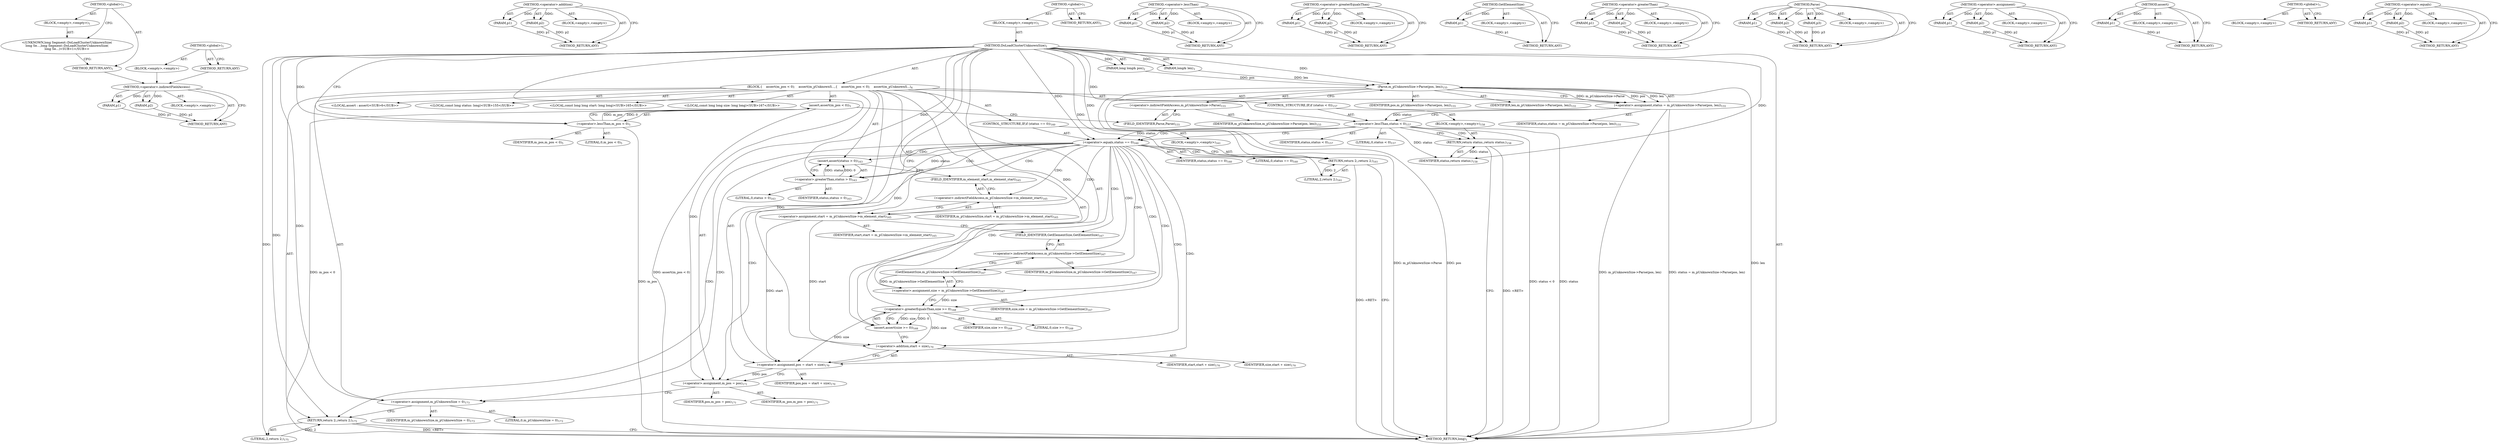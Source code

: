 digraph "&lt;global&gt;" {
vulnerable_117 [label=<(METHOD,&lt;operator&gt;.indirectFieldAccess)>];
vulnerable_118 [label=<(PARAM,p1)>];
vulnerable_119 [label=<(PARAM,p2)>];
vulnerable_120 [label=<(BLOCK,&lt;empty&gt;,&lt;empty&gt;)>];
vulnerable_121 [label=<(METHOD_RETURN,ANY)>];
vulnerable_141 [label=<(METHOD,&lt;operator&gt;.addition)>];
vulnerable_142 [label=<(PARAM,p1)>];
vulnerable_143 [label=<(PARAM,p2)>];
vulnerable_144 [label=<(BLOCK,&lt;empty&gt;,&lt;empty&gt;)>];
vulnerable_145 [label=<(METHOD_RETURN,ANY)>];
vulnerable_6 [label=<(METHOD,&lt;global&gt;)<SUB>1</SUB>>];
vulnerable_7 [label=<(BLOCK,&lt;empty&gt;,&lt;empty&gt;)<SUB>1</SUB>>];
vulnerable_8 [label=<(METHOD,DoLoadClusterUnknownSize)<SUB>1</SUB>>];
vulnerable_9 [label=<(PARAM,long long&amp; pos)<SUB>2</SUB>>];
vulnerable_10 [label=<(PARAM,long&amp; len)<SUB>3</SUB>>];
vulnerable_11 [label=<(BLOCK,{
    assert(m_pos &lt; 0);
    assert(m_pUnknownS...,{
    assert(m_pos &lt; 0);
    assert(m_pUnknownS...)<SUB>4</SUB>>];
vulnerable_12 [label=<(assert,assert(m_pos &lt; 0))<SUB>5</SUB>>];
vulnerable_13 [label=<(&lt;operator&gt;.lessThan,m_pos &lt; 0)<SUB>5</SUB>>];
vulnerable_14 [label=<(IDENTIFIER,m_pos,m_pos &lt; 0)<SUB>5</SUB>>];
vulnerable_15 [label=<(LITERAL,0,m_pos &lt; 0)<SUB>5</SUB>>];
vulnerable_16 [label="<(LOCAL,assert : assert)<SUB>6</SUB>>"];
vulnerable_17 [label="<(LOCAL,const long status: long)<SUB>155</SUB>>"];
vulnerable_18 [label=<(&lt;operator&gt;.assignment,status = m_pUnknownSize-&gt;Parse(pos, len))<SUB>155</SUB>>];
vulnerable_19 [label=<(IDENTIFIER,status,status = m_pUnknownSize-&gt;Parse(pos, len))<SUB>155</SUB>>];
vulnerable_20 [label=<(Parse,m_pUnknownSize-&gt;Parse(pos, len))<SUB>155</SUB>>];
vulnerable_21 [label=<(&lt;operator&gt;.indirectFieldAccess,m_pUnknownSize-&gt;Parse)<SUB>155</SUB>>];
vulnerable_22 [label=<(IDENTIFIER,m_pUnknownSize,m_pUnknownSize-&gt;Parse(pos, len))<SUB>155</SUB>>];
vulnerable_23 [label=<(FIELD_IDENTIFIER,Parse,Parse)<SUB>155</SUB>>];
vulnerable_24 [label=<(IDENTIFIER,pos,m_pUnknownSize-&gt;Parse(pos, len))<SUB>155</SUB>>];
vulnerable_25 [label=<(IDENTIFIER,len,m_pUnknownSize-&gt;Parse(pos, len))<SUB>155</SUB>>];
vulnerable_26 [label=<(CONTROL_STRUCTURE,IF,if (status &lt; 0))<SUB>157</SUB>>];
vulnerable_27 [label=<(&lt;operator&gt;.lessThan,status &lt; 0)<SUB>157</SUB>>];
vulnerable_28 [label=<(IDENTIFIER,status,status &lt; 0)<SUB>157</SUB>>];
vulnerable_29 [label=<(LITERAL,0,status &lt; 0)<SUB>157</SUB>>];
vulnerable_30 [label=<(BLOCK,&lt;empty&gt;,&lt;empty&gt;)<SUB>158</SUB>>];
vulnerable_31 [label=<(RETURN,return status;,return status;)<SUB>158</SUB>>];
vulnerable_32 [label=<(IDENTIFIER,status,return status;)<SUB>158</SUB>>];
vulnerable_33 [label=<(CONTROL_STRUCTURE,IF,if (status == 0))<SUB>160</SUB>>];
vulnerable_34 [label=<(&lt;operator&gt;.equals,status == 0)<SUB>160</SUB>>];
vulnerable_35 [label=<(IDENTIFIER,status,status == 0)<SUB>160</SUB>>];
vulnerable_36 [label=<(LITERAL,0,status == 0)<SUB>160</SUB>>];
vulnerable_37 [label=<(BLOCK,&lt;empty&gt;,&lt;empty&gt;)<SUB>161</SUB>>];
vulnerable_38 [label=<(RETURN,return 2;,return 2;)<SUB>161</SUB>>];
vulnerable_39 [label=<(LITERAL,2,return 2;)<SUB>161</SUB>>];
vulnerable_40 [label=<(assert,assert(status &gt; 0))<SUB>163</SUB>>];
vulnerable_41 [label=<(&lt;operator&gt;.greaterThan,status &gt; 0)<SUB>163</SUB>>];
vulnerable_42 [label=<(IDENTIFIER,status,status &gt; 0)<SUB>163</SUB>>];
vulnerable_43 [label=<(LITERAL,0,status &gt; 0)<SUB>163</SUB>>];
vulnerable_44 [label="<(LOCAL,const long long start: long long)<SUB>165</SUB>>"];
vulnerable_45 [label=<(&lt;operator&gt;.assignment,start = m_pUnknownSize-&gt;m_element_start)<SUB>165</SUB>>];
vulnerable_46 [label=<(IDENTIFIER,start,start = m_pUnknownSize-&gt;m_element_start)<SUB>165</SUB>>];
vulnerable_47 [label=<(&lt;operator&gt;.indirectFieldAccess,m_pUnknownSize-&gt;m_element_start)<SUB>165</SUB>>];
vulnerable_48 [label=<(IDENTIFIER,m_pUnknownSize,start = m_pUnknownSize-&gt;m_element_start)<SUB>165</SUB>>];
vulnerable_49 [label=<(FIELD_IDENTIFIER,m_element_start,m_element_start)<SUB>165</SUB>>];
vulnerable_50 [label="<(LOCAL,const long long size: long long)<SUB>167</SUB>>"];
vulnerable_51 [label=<(&lt;operator&gt;.assignment,size = m_pUnknownSize-&gt;GetElementSize())<SUB>167</SUB>>];
vulnerable_52 [label=<(IDENTIFIER,size,size = m_pUnknownSize-&gt;GetElementSize())<SUB>167</SUB>>];
vulnerable_53 [label=<(GetElementSize,m_pUnknownSize-&gt;GetElementSize())<SUB>167</SUB>>];
vulnerable_54 [label=<(&lt;operator&gt;.indirectFieldAccess,m_pUnknownSize-&gt;GetElementSize)<SUB>167</SUB>>];
vulnerable_55 [label=<(IDENTIFIER,m_pUnknownSize,m_pUnknownSize-&gt;GetElementSize())<SUB>167</SUB>>];
vulnerable_56 [label=<(FIELD_IDENTIFIER,GetElementSize,GetElementSize)<SUB>167</SUB>>];
vulnerable_57 [label=<(assert,assert(size &gt;= 0))<SUB>168</SUB>>];
vulnerable_58 [label=<(&lt;operator&gt;.greaterEqualsThan,size &gt;= 0)<SUB>168</SUB>>];
vulnerable_59 [label=<(IDENTIFIER,size,size &gt;= 0)<SUB>168</SUB>>];
vulnerable_60 [label=<(LITERAL,0,size &gt;= 0)<SUB>168</SUB>>];
vulnerable_61 [label=<(&lt;operator&gt;.assignment,pos = start + size)<SUB>170</SUB>>];
vulnerable_62 [label=<(IDENTIFIER,pos,pos = start + size)<SUB>170</SUB>>];
vulnerable_63 [label=<(&lt;operator&gt;.addition,start + size)<SUB>170</SUB>>];
vulnerable_64 [label=<(IDENTIFIER,start,start + size)<SUB>170</SUB>>];
vulnerable_65 [label=<(IDENTIFIER,size,start + size)<SUB>170</SUB>>];
vulnerable_66 [label=<(&lt;operator&gt;.assignment,m_pos = pos)<SUB>171</SUB>>];
vulnerable_67 [label=<(IDENTIFIER,m_pos,m_pos = pos)<SUB>171</SUB>>];
vulnerable_68 [label=<(IDENTIFIER,pos,m_pos = pos)<SUB>171</SUB>>];
vulnerable_69 [label=<(&lt;operator&gt;.assignment,m_pUnknownSize = 0)<SUB>173</SUB>>];
vulnerable_70 [label=<(IDENTIFIER,m_pUnknownSize,m_pUnknownSize = 0)<SUB>173</SUB>>];
vulnerable_71 [label=<(LITERAL,0,m_pUnknownSize = 0)<SUB>173</SUB>>];
vulnerable_72 [label=<(RETURN,return 2;,return 2;)<SUB>175</SUB>>];
vulnerable_73 [label=<(LITERAL,2,return 2;)<SUB>175</SUB>>];
vulnerable_74 [label=<(METHOD_RETURN,long)<SUB>1</SUB>>];
vulnerable_76 [label=<(METHOD_RETURN,ANY)<SUB>1</SUB>>];
vulnerable_101 [label=<(METHOD,&lt;operator&gt;.lessThan)>];
vulnerable_102 [label=<(PARAM,p1)>];
vulnerable_103 [label=<(PARAM,p2)>];
vulnerable_104 [label=<(BLOCK,&lt;empty&gt;,&lt;empty&gt;)>];
vulnerable_105 [label=<(METHOD_RETURN,ANY)>];
vulnerable_136 [label=<(METHOD,&lt;operator&gt;.greaterEqualsThan)>];
vulnerable_137 [label=<(PARAM,p1)>];
vulnerable_138 [label=<(PARAM,p2)>];
vulnerable_139 [label=<(BLOCK,&lt;empty&gt;,&lt;empty&gt;)>];
vulnerable_140 [label=<(METHOD_RETURN,ANY)>];
vulnerable_132 [label=<(METHOD,GetElementSize)>];
vulnerable_133 [label=<(PARAM,p1)>];
vulnerable_134 [label=<(BLOCK,&lt;empty&gt;,&lt;empty&gt;)>];
vulnerable_135 [label=<(METHOD_RETURN,ANY)>];
vulnerable_127 [label=<(METHOD,&lt;operator&gt;.greaterThan)>];
vulnerable_128 [label=<(PARAM,p1)>];
vulnerable_129 [label=<(PARAM,p2)>];
vulnerable_130 [label=<(BLOCK,&lt;empty&gt;,&lt;empty&gt;)>];
vulnerable_131 [label=<(METHOD_RETURN,ANY)>];
vulnerable_111 [label=<(METHOD,Parse)>];
vulnerable_112 [label=<(PARAM,p1)>];
vulnerable_113 [label=<(PARAM,p2)>];
vulnerable_114 [label=<(PARAM,p3)>];
vulnerable_115 [label=<(BLOCK,&lt;empty&gt;,&lt;empty&gt;)>];
vulnerable_116 [label=<(METHOD_RETURN,ANY)>];
vulnerable_106 [label=<(METHOD,&lt;operator&gt;.assignment)>];
vulnerable_107 [label=<(PARAM,p1)>];
vulnerable_108 [label=<(PARAM,p2)>];
vulnerable_109 [label=<(BLOCK,&lt;empty&gt;,&lt;empty&gt;)>];
vulnerable_110 [label=<(METHOD_RETURN,ANY)>];
vulnerable_97 [label=<(METHOD,assert)>];
vulnerable_98 [label=<(PARAM,p1)>];
vulnerable_99 [label=<(BLOCK,&lt;empty&gt;,&lt;empty&gt;)>];
vulnerable_100 [label=<(METHOD_RETURN,ANY)>];
vulnerable_91 [label=<(METHOD,&lt;global&gt;)<SUB>1</SUB>>];
vulnerable_92 [label=<(BLOCK,&lt;empty&gt;,&lt;empty&gt;)>];
vulnerable_93 [label=<(METHOD_RETURN,ANY)>];
vulnerable_122 [label=<(METHOD,&lt;operator&gt;.equals)>];
vulnerable_123 [label=<(PARAM,p1)>];
vulnerable_124 [label=<(PARAM,p2)>];
vulnerable_125 [label=<(BLOCK,&lt;empty&gt;,&lt;empty&gt;)>];
vulnerable_126 [label=<(METHOD_RETURN,ANY)>];
fixed_6 [label=<(METHOD,&lt;global&gt;)<SUB>1</SUB>>];
fixed_7 [label=<(BLOCK,&lt;empty&gt;,&lt;empty&gt;)<SUB>1</SUB>>];
fixed_8 [label="<(UNKNOWN,long Segment::DoLoadClusterUnknownSize(
long Se...,long Segment::DoLoadClusterUnknownSize(
long Se...)<SUB>1</SUB>>"];
fixed_9 [label=<(METHOD_RETURN,ANY)<SUB>1</SUB>>];
fixed_14 [label=<(METHOD,&lt;global&gt;)<SUB>1</SUB>>];
fixed_15 [label=<(BLOCK,&lt;empty&gt;,&lt;empty&gt;)>];
fixed_16 [label=<(METHOD_RETURN,ANY)>];
vulnerable_117 -> vulnerable_118  [key=0, label="AST: "];
vulnerable_117 -> vulnerable_118  [key=1, label="DDG: "];
vulnerable_117 -> vulnerable_120  [key=0, label="AST: "];
vulnerable_117 -> vulnerable_119  [key=0, label="AST: "];
vulnerable_117 -> vulnerable_119  [key=1, label="DDG: "];
vulnerable_117 -> vulnerable_121  [key=0, label="AST: "];
vulnerable_117 -> vulnerable_121  [key=1, label="CFG: "];
vulnerable_118 -> vulnerable_121  [key=0, label="DDG: p1"];
vulnerable_119 -> vulnerable_121  [key=0, label="DDG: p2"];
vulnerable_141 -> vulnerable_142  [key=0, label="AST: "];
vulnerable_141 -> vulnerable_142  [key=1, label="DDG: "];
vulnerable_141 -> vulnerable_144  [key=0, label="AST: "];
vulnerable_141 -> vulnerable_143  [key=0, label="AST: "];
vulnerable_141 -> vulnerable_143  [key=1, label="DDG: "];
vulnerable_141 -> vulnerable_145  [key=0, label="AST: "];
vulnerable_141 -> vulnerable_145  [key=1, label="CFG: "];
vulnerable_142 -> vulnerable_145  [key=0, label="DDG: p1"];
vulnerable_143 -> vulnerable_145  [key=0, label="DDG: p2"];
vulnerable_6 -> vulnerable_7  [key=0, label="AST: "];
vulnerable_6 -> vulnerable_76  [key=0, label="AST: "];
vulnerable_6 -> vulnerable_76  [key=1, label="CFG: "];
vulnerable_7 -> vulnerable_8  [key=0, label="AST: "];
vulnerable_8 -> vulnerable_9  [key=0, label="AST: "];
vulnerable_8 -> vulnerable_9  [key=1, label="DDG: "];
vulnerable_8 -> vulnerable_10  [key=0, label="AST: "];
vulnerable_8 -> vulnerable_10  [key=1, label="DDG: "];
vulnerable_8 -> vulnerable_11  [key=0, label="AST: "];
vulnerable_8 -> vulnerable_74  [key=0, label="AST: "];
vulnerable_8 -> vulnerable_13  [key=0, label="CFG: "];
vulnerable_8 -> vulnerable_13  [key=1, label="DDG: "];
vulnerable_8 -> vulnerable_61  [key=0, label="DDG: "];
vulnerable_8 -> vulnerable_66  [key=0, label="DDG: "];
vulnerable_8 -> vulnerable_69  [key=0, label="DDG: "];
vulnerable_8 -> vulnerable_72  [key=0, label="DDG: "];
vulnerable_8 -> vulnerable_73  [key=0, label="DDG: "];
vulnerable_8 -> vulnerable_20  [key=0, label="DDG: "];
vulnerable_8 -> vulnerable_27  [key=0, label="DDG: "];
vulnerable_8 -> vulnerable_34  [key=0, label="DDG: "];
vulnerable_8 -> vulnerable_38  [key=0, label="DDG: "];
vulnerable_8 -> vulnerable_41  [key=0, label="DDG: "];
vulnerable_8 -> vulnerable_58  [key=0, label="DDG: "];
vulnerable_8 -> vulnerable_63  [key=0, label="DDG: "];
vulnerable_8 -> vulnerable_32  [key=0, label="DDG: "];
vulnerable_8 -> vulnerable_39  [key=0, label="DDG: "];
vulnerable_9 -> vulnerable_20  [key=0, label="DDG: pos"];
vulnerable_10 -> vulnerable_20  [key=0, label="DDG: len"];
vulnerable_11 -> vulnerable_12  [key=0, label="AST: "];
vulnerable_11 -> vulnerable_16  [key=0, label="AST: "];
vulnerable_11 -> vulnerable_17  [key=0, label="AST: "];
vulnerable_11 -> vulnerable_18  [key=0, label="AST: "];
vulnerable_11 -> vulnerable_26  [key=0, label="AST: "];
vulnerable_11 -> vulnerable_33  [key=0, label="AST: "];
vulnerable_11 -> vulnerable_40  [key=0, label="AST: "];
vulnerable_11 -> vulnerable_44  [key=0, label="AST: "];
vulnerable_11 -> vulnerable_45  [key=0, label="AST: "];
vulnerable_11 -> vulnerable_50  [key=0, label="AST: "];
vulnerable_11 -> vulnerable_51  [key=0, label="AST: "];
vulnerable_11 -> vulnerable_57  [key=0, label="AST: "];
vulnerable_11 -> vulnerable_61  [key=0, label="AST: "];
vulnerable_11 -> vulnerable_66  [key=0, label="AST: "];
vulnerable_11 -> vulnerable_69  [key=0, label="AST: "];
vulnerable_11 -> vulnerable_72  [key=0, label="AST: "];
vulnerable_12 -> vulnerable_13  [key=0, label="AST: "];
vulnerable_12 -> vulnerable_23  [key=0, label="CFG: "];
vulnerable_12 -> vulnerable_74  [key=0, label="DDG: m_pos &lt; 0"];
vulnerable_12 -> vulnerable_74  [key=1, label="DDG: assert(m_pos &lt; 0)"];
vulnerable_13 -> vulnerable_14  [key=0, label="AST: "];
vulnerable_13 -> vulnerable_15  [key=0, label="AST: "];
vulnerable_13 -> vulnerable_12  [key=0, label="CFG: "];
vulnerable_13 -> vulnerable_12  [key=1, label="DDG: m_pos"];
vulnerable_13 -> vulnerable_12  [key=2, label="DDG: 0"];
vulnerable_13 -> vulnerable_74  [key=0, label="DDG: m_pos"];
vulnerable_18 -> vulnerable_19  [key=0, label="AST: "];
vulnerable_18 -> vulnerable_20  [key=0, label="AST: "];
vulnerable_18 -> vulnerable_27  [key=0, label="CFG: "];
vulnerable_18 -> vulnerable_27  [key=1, label="DDG: status"];
vulnerable_18 -> vulnerable_74  [key=0, label="DDG: m_pUnknownSize-&gt;Parse(pos, len)"];
vulnerable_18 -> vulnerable_74  [key=1, label="DDG: status = m_pUnknownSize-&gt;Parse(pos, len)"];
vulnerable_20 -> vulnerable_21  [key=0, label="AST: "];
vulnerable_20 -> vulnerable_24  [key=0, label="AST: "];
vulnerable_20 -> vulnerable_25  [key=0, label="AST: "];
vulnerable_20 -> vulnerable_18  [key=0, label="CFG: "];
vulnerable_20 -> vulnerable_18  [key=1, label="DDG: m_pUnknownSize-&gt;Parse"];
vulnerable_20 -> vulnerable_18  [key=2, label="DDG: pos"];
vulnerable_20 -> vulnerable_18  [key=3, label="DDG: len"];
vulnerable_20 -> vulnerable_74  [key=0, label="DDG: m_pUnknownSize-&gt;Parse"];
vulnerable_20 -> vulnerable_74  [key=1, label="DDG: pos"];
vulnerable_20 -> vulnerable_74  [key=2, label="DDG: len"];
vulnerable_21 -> vulnerable_22  [key=0, label="AST: "];
vulnerable_21 -> vulnerable_23  [key=0, label="AST: "];
vulnerable_21 -> vulnerable_20  [key=0, label="CFG: "];
vulnerable_23 -> vulnerable_21  [key=0, label="CFG: "];
vulnerable_26 -> vulnerable_27  [key=0, label="AST: "];
vulnerable_26 -> vulnerable_30  [key=0, label="AST: "];
vulnerable_27 -> vulnerable_28  [key=0, label="AST: "];
vulnerable_27 -> vulnerable_29  [key=0, label="AST: "];
vulnerable_27 -> vulnerable_31  [key=0, label="CFG: "];
vulnerable_27 -> vulnerable_31  [key=1, label="CDG: "];
vulnerable_27 -> vulnerable_34  [key=0, label="CFG: "];
vulnerable_27 -> vulnerable_34  [key=1, label="DDG: status"];
vulnerable_27 -> vulnerable_34  [key=2, label="CDG: "];
vulnerable_27 -> vulnerable_74  [key=0, label="DDG: status"];
vulnerable_27 -> vulnerable_74  [key=1, label="DDG: status &lt; 0"];
vulnerable_27 -> vulnerable_32  [key=0, label="DDG: status"];
vulnerable_30 -> vulnerable_31  [key=0, label="AST: "];
vulnerable_31 -> vulnerable_32  [key=0, label="AST: "];
vulnerable_31 -> vulnerable_74  [key=0, label="CFG: "];
vulnerable_31 -> vulnerable_74  [key=1, label="DDG: &lt;RET&gt;"];
vulnerable_32 -> vulnerable_31  [key=0, label="DDG: status"];
vulnerable_33 -> vulnerable_34  [key=0, label="AST: "];
vulnerable_33 -> vulnerable_37  [key=0, label="AST: "];
vulnerable_34 -> vulnerable_35  [key=0, label="AST: "];
vulnerable_34 -> vulnerable_36  [key=0, label="AST: "];
vulnerable_34 -> vulnerable_38  [key=0, label="CFG: "];
vulnerable_34 -> vulnerable_38  [key=1, label="CDG: "];
vulnerable_34 -> vulnerable_41  [key=0, label="CFG: "];
vulnerable_34 -> vulnerable_41  [key=1, label="DDG: status"];
vulnerable_34 -> vulnerable_41  [key=2, label="CDG: "];
vulnerable_34 -> vulnerable_47  [key=0, label="CDG: "];
vulnerable_34 -> vulnerable_58  [key=0, label="CDG: "];
vulnerable_34 -> vulnerable_49  [key=0, label="CDG: "];
vulnerable_34 -> vulnerable_61  [key=0, label="CDG: "];
vulnerable_34 -> vulnerable_51  [key=0, label="CDG: "];
vulnerable_34 -> vulnerable_57  [key=0, label="CDG: "];
vulnerable_34 -> vulnerable_66  [key=0, label="CDG: "];
vulnerable_34 -> vulnerable_53  [key=0, label="CDG: "];
vulnerable_34 -> vulnerable_72  [key=0, label="CDG: "];
vulnerable_34 -> vulnerable_56  [key=0, label="CDG: "];
vulnerable_34 -> vulnerable_69  [key=0, label="CDG: "];
vulnerable_34 -> vulnerable_45  [key=0, label="CDG: "];
vulnerable_34 -> vulnerable_63  [key=0, label="CDG: "];
vulnerable_34 -> vulnerable_40  [key=0, label="CDG: "];
vulnerable_34 -> vulnerable_54  [key=0, label="CDG: "];
vulnerable_37 -> vulnerable_38  [key=0, label="AST: "];
vulnerable_38 -> vulnerable_39  [key=0, label="AST: "];
vulnerable_38 -> vulnerable_74  [key=0, label="CFG: "];
vulnerable_38 -> vulnerable_74  [key=1, label="DDG: &lt;RET&gt;"];
vulnerable_39 -> vulnerable_38  [key=0, label="DDG: 2"];
vulnerable_40 -> vulnerable_41  [key=0, label="AST: "];
vulnerable_40 -> vulnerable_49  [key=0, label="CFG: "];
vulnerable_41 -> vulnerable_42  [key=0, label="AST: "];
vulnerable_41 -> vulnerable_43  [key=0, label="AST: "];
vulnerable_41 -> vulnerable_40  [key=0, label="CFG: "];
vulnerable_41 -> vulnerable_40  [key=1, label="DDG: status"];
vulnerable_41 -> vulnerable_40  [key=2, label="DDG: 0"];
vulnerable_45 -> vulnerable_46  [key=0, label="AST: "];
vulnerable_45 -> vulnerable_47  [key=0, label="AST: "];
vulnerable_45 -> vulnerable_56  [key=0, label="CFG: "];
vulnerable_45 -> vulnerable_61  [key=0, label="DDG: start"];
vulnerable_45 -> vulnerable_63  [key=0, label="DDG: start"];
vulnerable_47 -> vulnerable_48  [key=0, label="AST: "];
vulnerable_47 -> vulnerable_49  [key=0, label="AST: "];
vulnerable_47 -> vulnerable_45  [key=0, label="CFG: "];
vulnerable_49 -> vulnerable_47  [key=0, label="CFG: "];
vulnerable_51 -> vulnerable_52  [key=0, label="AST: "];
vulnerable_51 -> vulnerable_53  [key=0, label="AST: "];
vulnerable_51 -> vulnerable_58  [key=0, label="CFG: "];
vulnerable_51 -> vulnerable_58  [key=1, label="DDG: size"];
vulnerable_53 -> vulnerable_54  [key=0, label="AST: "];
vulnerable_53 -> vulnerable_51  [key=0, label="CFG: "];
vulnerable_53 -> vulnerable_51  [key=1, label="DDG: m_pUnknownSize-&gt;GetElementSize"];
vulnerable_54 -> vulnerable_55  [key=0, label="AST: "];
vulnerable_54 -> vulnerable_56  [key=0, label="AST: "];
vulnerable_54 -> vulnerable_53  [key=0, label="CFG: "];
vulnerable_56 -> vulnerable_54  [key=0, label="CFG: "];
vulnerable_57 -> vulnerable_58  [key=0, label="AST: "];
vulnerable_57 -> vulnerable_63  [key=0, label="CFG: "];
vulnerable_58 -> vulnerable_59  [key=0, label="AST: "];
vulnerable_58 -> vulnerable_60  [key=0, label="AST: "];
vulnerable_58 -> vulnerable_57  [key=0, label="CFG: "];
vulnerable_58 -> vulnerable_57  [key=1, label="DDG: size"];
vulnerable_58 -> vulnerable_57  [key=2, label="DDG: 0"];
vulnerable_58 -> vulnerable_61  [key=0, label="DDG: size"];
vulnerable_58 -> vulnerable_63  [key=0, label="DDG: size"];
vulnerable_61 -> vulnerable_62  [key=0, label="AST: "];
vulnerable_61 -> vulnerable_63  [key=0, label="AST: "];
vulnerable_61 -> vulnerable_66  [key=0, label="CFG: "];
vulnerable_61 -> vulnerable_66  [key=1, label="DDG: pos"];
vulnerable_63 -> vulnerable_64  [key=0, label="AST: "];
vulnerable_63 -> vulnerable_65  [key=0, label="AST: "];
vulnerable_63 -> vulnerable_61  [key=0, label="CFG: "];
vulnerable_66 -> vulnerable_67  [key=0, label="AST: "];
vulnerable_66 -> vulnerable_68  [key=0, label="AST: "];
vulnerable_66 -> vulnerable_69  [key=0, label="CFG: "];
vulnerable_69 -> vulnerable_70  [key=0, label="AST: "];
vulnerable_69 -> vulnerable_71  [key=0, label="AST: "];
vulnerable_69 -> vulnerable_72  [key=0, label="CFG: "];
vulnerable_72 -> vulnerable_73  [key=0, label="AST: "];
vulnerable_72 -> vulnerable_74  [key=0, label="CFG: "];
vulnerable_72 -> vulnerable_74  [key=1, label="DDG: &lt;RET&gt;"];
vulnerable_73 -> vulnerable_72  [key=0, label="DDG: 2"];
vulnerable_101 -> vulnerable_102  [key=0, label="AST: "];
vulnerable_101 -> vulnerable_102  [key=1, label="DDG: "];
vulnerable_101 -> vulnerable_104  [key=0, label="AST: "];
vulnerable_101 -> vulnerable_103  [key=0, label="AST: "];
vulnerable_101 -> vulnerable_103  [key=1, label="DDG: "];
vulnerable_101 -> vulnerable_105  [key=0, label="AST: "];
vulnerable_101 -> vulnerable_105  [key=1, label="CFG: "];
vulnerable_102 -> vulnerable_105  [key=0, label="DDG: p1"];
vulnerable_103 -> vulnerable_105  [key=0, label="DDG: p2"];
vulnerable_136 -> vulnerable_137  [key=0, label="AST: "];
vulnerable_136 -> vulnerable_137  [key=1, label="DDG: "];
vulnerable_136 -> vulnerable_139  [key=0, label="AST: "];
vulnerable_136 -> vulnerable_138  [key=0, label="AST: "];
vulnerable_136 -> vulnerable_138  [key=1, label="DDG: "];
vulnerable_136 -> vulnerable_140  [key=0, label="AST: "];
vulnerable_136 -> vulnerable_140  [key=1, label="CFG: "];
vulnerable_137 -> vulnerable_140  [key=0, label="DDG: p1"];
vulnerable_138 -> vulnerable_140  [key=0, label="DDG: p2"];
vulnerable_132 -> vulnerable_133  [key=0, label="AST: "];
vulnerable_132 -> vulnerable_133  [key=1, label="DDG: "];
vulnerable_132 -> vulnerable_134  [key=0, label="AST: "];
vulnerable_132 -> vulnerable_135  [key=0, label="AST: "];
vulnerable_132 -> vulnerable_135  [key=1, label="CFG: "];
vulnerable_133 -> vulnerable_135  [key=0, label="DDG: p1"];
vulnerable_127 -> vulnerable_128  [key=0, label="AST: "];
vulnerable_127 -> vulnerable_128  [key=1, label="DDG: "];
vulnerable_127 -> vulnerable_130  [key=0, label="AST: "];
vulnerable_127 -> vulnerable_129  [key=0, label="AST: "];
vulnerable_127 -> vulnerable_129  [key=1, label="DDG: "];
vulnerable_127 -> vulnerable_131  [key=0, label="AST: "];
vulnerable_127 -> vulnerable_131  [key=1, label="CFG: "];
vulnerable_128 -> vulnerable_131  [key=0, label="DDG: p1"];
vulnerable_129 -> vulnerable_131  [key=0, label="DDG: p2"];
vulnerable_111 -> vulnerable_112  [key=0, label="AST: "];
vulnerable_111 -> vulnerable_112  [key=1, label="DDG: "];
vulnerable_111 -> vulnerable_115  [key=0, label="AST: "];
vulnerable_111 -> vulnerable_113  [key=0, label="AST: "];
vulnerable_111 -> vulnerable_113  [key=1, label="DDG: "];
vulnerable_111 -> vulnerable_116  [key=0, label="AST: "];
vulnerable_111 -> vulnerable_116  [key=1, label="CFG: "];
vulnerable_111 -> vulnerable_114  [key=0, label="AST: "];
vulnerable_111 -> vulnerable_114  [key=1, label="DDG: "];
vulnerable_112 -> vulnerable_116  [key=0, label="DDG: p1"];
vulnerable_113 -> vulnerable_116  [key=0, label="DDG: p2"];
vulnerable_114 -> vulnerable_116  [key=0, label="DDG: p3"];
vulnerable_106 -> vulnerable_107  [key=0, label="AST: "];
vulnerable_106 -> vulnerable_107  [key=1, label="DDG: "];
vulnerable_106 -> vulnerable_109  [key=0, label="AST: "];
vulnerable_106 -> vulnerable_108  [key=0, label="AST: "];
vulnerable_106 -> vulnerable_108  [key=1, label="DDG: "];
vulnerable_106 -> vulnerable_110  [key=0, label="AST: "];
vulnerable_106 -> vulnerable_110  [key=1, label="CFG: "];
vulnerable_107 -> vulnerable_110  [key=0, label="DDG: p1"];
vulnerable_108 -> vulnerable_110  [key=0, label="DDG: p2"];
vulnerable_97 -> vulnerable_98  [key=0, label="AST: "];
vulnerable_97 -> vulnerable_98  [key=1, label="DDG: "];
vulnerable_97 -> vulnerable_99  [key=0, label="AST: "];
vulnerable_97 -> vulnerable_100  [key=0, label="AST: "];
vulnerable_97 -> vulnerable_100  [key=1, label="CFG: "];
vulnerable_98 -> vulnerable_100  [key=0, label="DDG: p1"];
vulnerable_91 -> vulnerable_92  [key=0, label="AST: "];
vulnerable_91 -> vulnerable_93  [key=0, label="AST: "];
vulnerable_91 -> vulnerable_93  [key=1, label="CFG: "];
vulnerable_122 -> vulnerable_123  [key=0, label="AST: "];
vulnerable_122 -> vulnerable_123  [key=1, label="DDG: "];
vulnerable_122 -> vulnerable_125  [key=0, label="AST: "];
vulnerable_122 -> vulnerable_124  [key=0, label="AST: "];
vulnerable_122 -> vulnerable_124  [key=1, label="DDG: "];
vulnerable_122 -> vulnerable_126  [key=0, label="AST: "];
vulnerable_122 -> vulnerable_126  [key=1, label="CFG: "];
vulnerable_123 -> vulnerable_126  [key=0, label="DDG: p1"];
vulnerable_124 -> vulnerable_126  [key=0, label="DDG: p2"];
fixed_6 -> fixed_7  [key=0, label="AST: "];
fixed_6 -> fixed_9  [key=0, label="AST: "];
fixed_6 -> fixed_8  [key=0, label="CFG: "];
fixed_7 -> fixed_8  [key=0, label="AST: "];
fixed_8 -> fixed_9  [key=0, label="CFG: "];
fixed_9 -> vulnerable_117  [key=0];
fixed_14 -> fixed_15  [key=0, label="AST: "];
fixed_14 -> fixed_16  [key=0, label="AST: "];
fixed_14 -> fixed_16  [key=1, label="CFG: "];
fixed_15 -> vulnerable_117  [key=0];
fixed_16 -> vulnerable_117  [key=0];
}
